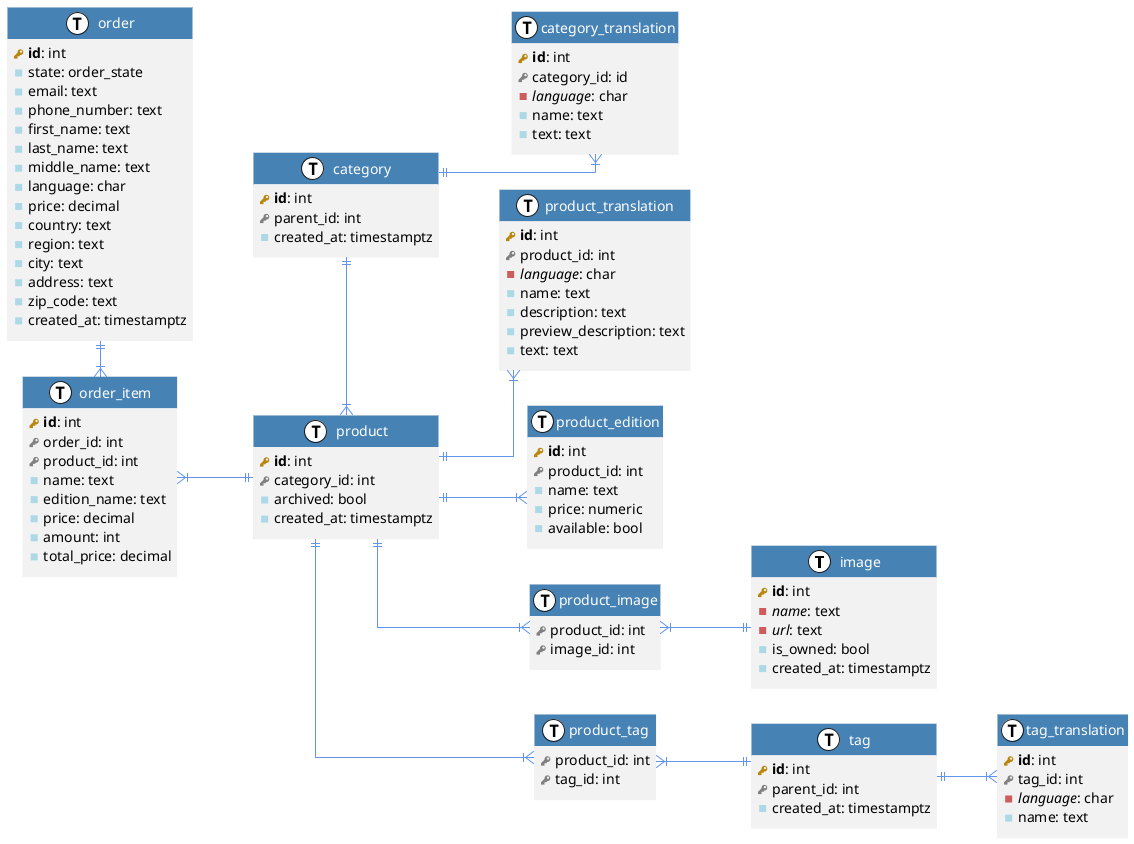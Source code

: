 @startuml models

left to right direction
skinparam roundcorner 0
skinparam linetype ortho

skinparam class {
  FontColor automatic
  BackgroundColor #f2f2f2
  HeaderBackgroundColor SteelBlue
  ArrowColor CornflowerBlue
  BorderColor #f2f2f2
}

!define primary_key(x) <b><color:DarkGoldenRod><&key></color> x</b>
!define foreign_key(x) <color:Gray><&key></color> x
!define unique_column(x) <color:IndianRed><&media-stop></color><i> x</i>
!define column(x) <color:LightBlue><&media-stop></color> x
!define table(x) entity x << (T, white) >>

table(image) {
  primary_key(id): int
  unique_column(name): text
  unique_column(url): text
  column(is_owned): bool
  column(created_at): timestamptz
}

table(product) {
  primary_key(id): int
  foreign_key(category_id): int
  column(archived): bool
  column(created_at): timestamptz
}

table(product_translation) {
  primary_key(id): int
  foreign_key(product_id): int
  unique_column(language): char
  column(name): text
  column(description): text
  column(preview_description): text
  column(text): text
}

table(product_edition) {
  primary_key(id): int
  foreign_key(product_id): int
  column(name): text
  column(price): numeric
  column(available): bool
}

table(product_image) {
  foreign_key(product_id): int
  foreign_key(image_id): int
}

table(product_tag) {
  foreign_key(product_id): int
  foreign_key(tag_id): int
}

table(category) {
  primary_key(id): int
  foreign_key(parent_id): int
  column(created_at): timestamptz
}

table(category_translation) {
  primary_key(id): int
  foreign_key(category_id): id
  unique_column(language): char
  column(name): text
  column(text): text
}

table(order) {
  primary_key(id): int
  column(state): order_state
  column(email): text
  column(phone_number): text
  column(first_name): text
  column(last_name): text
  column(middle_name): text
  column(language): char
  column(price): decimal
  column(country): text
  column(region): text
  column(city): text
  column(address): text
  column(zip_code): text
  column(created_at): timestamptz
}

table(order_item) {
  primary_key(id): int
  foreign_key(order_id): int
  foreign_key(product_id): int
  column(name): text
  column(edition_name): text
  column(price): decimal
  column(amount): int
  column(total_price): decimal
}

table(tag) {
  primary_key(id): int
  foreign_key(parent_id): int
  column(created_at): timestamptz
}

table(tag_translation) {
  primary_key(id): int
  foreign_key(tag_id): int
  unique_column(language): char
  column(name): text
}

product ||--|{ product_translation
product ||--|{ product_edition
product ||--|{ product_image
product ||--|{ product_tag

product_image }|--|| image
product_tag }|--|| tag

category ||--|{ category_translation
category ||-|{ product

order ||-|{ order_item
order_item }|--|| product

tag ||--|{ tag_translation


@enduml
